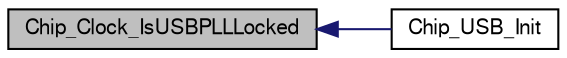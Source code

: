 digraph "Chip_Clock_IsUSBPLLLocked"
{
  edge [fontname="FreeSans",fontsize="10",labelfontname="FreeSans",labelfontsize="10"];
  node [fontname="FreeSans",fontsize="10",shape=record];
  rankdir="LR";
  Node1 [label="Chip_Clock_IsUSBPLLLocked",height=0.2,width=0.4,color="black", fillcolor="grey75", style="filled", fontcolor="black"];
  Node1 -> Node2 [dir="back",color="midnightblue",fontsize="10",style="solid"];
  Node2 [label="Chip_USB_Init",height=0.2,width=0.4,color="black", fillcolor="white", style="filled",URL="$group__SUPPORT__17XX__40XX__FUNC.html#gaa098023402e8e6034f34663ce39d9ccd",tooltip="USB Pin and clock initialization Calling this function will initialize the USB pins and the clock..."];
}
